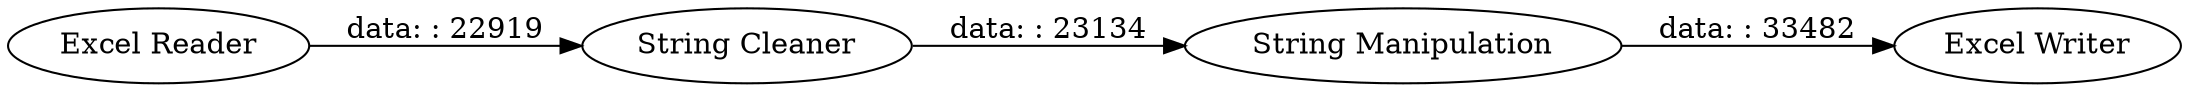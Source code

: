digraph {
	"-4037104401080995392_3" [label="Excel Writer"]
	"-4037104401080995392_2" [label="String Cleaner"]
	"-4037104401080995392_4" [label="String Manipulation"]
	"-4037104401080995392_1" [label="Excel Reader"]
	"-4037104401080995392_1" -> "-4037104401080995392_2" [label="data: : 22919"]
	"-4037104401080995392_2" -> "-4037104401080995392_4" [label="data: : 23134"]
	"-4037104401080995392_4" -> "-4037104401080995392_3" [label="data: : 33482"]
	rankdir=LR
}
